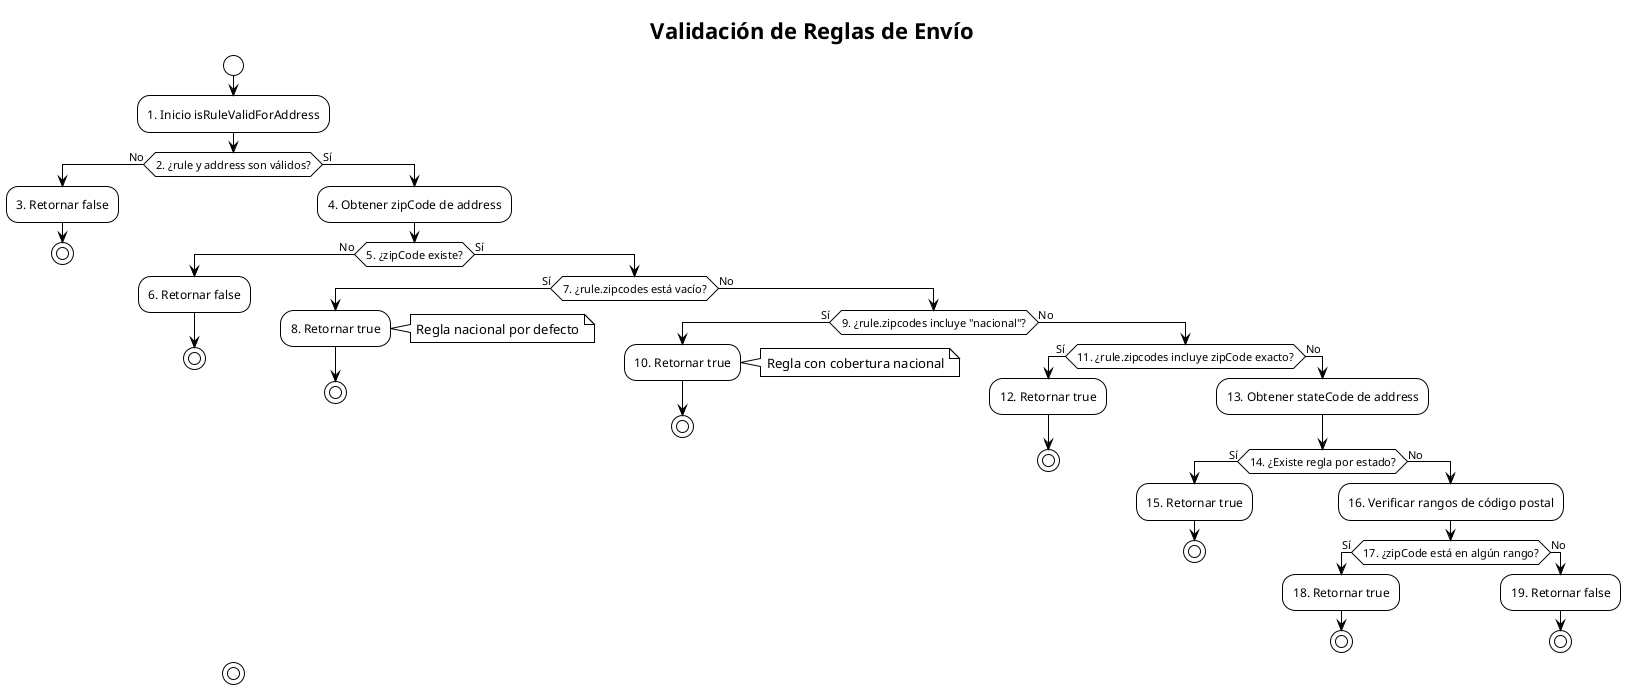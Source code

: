 @startuml PCB-A-12
!theme plain
skinparam backgroundColor white
skinparam defaultFontName Arial
skinparam defaultFontColor black
skinparam arrowColor black
skinparam shadowing false

title Validación de Reglas de Envío

start
:1. Inicio isRuleValidForAddress;

if (2. ¿rule y address son válidos?) then (No)
  :3. Retornar false;
  stop
else (Sí)
  :4. Obtener zipCode de address;
  
  if (5. ¿zipCode existe?) then (No)
    :6. Retornar false;
    stop
  else (Sí)
    if (7. ¿rule.zipcodes está vacío?) then (Sí)
      :8. Retornar true;
      note right: Regla nacional por defecto
      stop
    else (No)
      if (9. ¿rule.zipcodes incluye "nacional"?) then (Sí)
        :10. Retornar true;
        note right: Regla con cobertura nacional
        stop
      else (No)
        if (11. ¿rule.zipcodes incluye zipCode exacto?) then (Sí)
          :12. Retornar true;
          stop
        else (No)
          :13. Obtener stateCode de address;
          
          if (14. ¿Existe regla por estado?) then (Sí)
            :15. Retornar true;
            stop
          else (No)
            :16. Verificar rangos de código postal;
            
            if (17. ¿zipCode está en algún rango?) then (Sí)
              :18. Retornar true;
              stop
            else (No)
              :19. Retornar false;
              stop
            endif
          endif
        endif
      endif
    endif
  endif
endif

stop
@enduml 